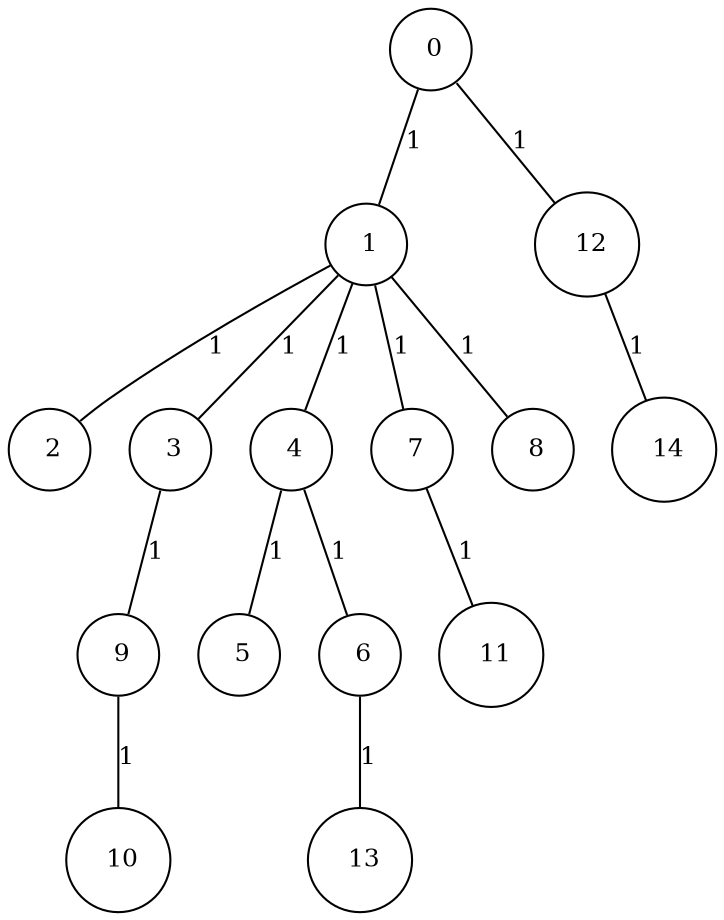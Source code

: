 graph G {
size="8.5,11;"
ratio = "expand;"
fixedsize="true;"
overlap="scale;"
node[shape=circle,width=.12,hight=.12,fontsize=12]
edge[fontsize=12]

0[label=" 0" color=black, pos="0.54159131,0.0029886747!"];
1[label=" 1" color=black, pos="0.31994158,1.9916484!"];
2[label=" 2" color=black, pos="1.3071835,1.7277592!"];
3[label=" 3" color=black, pos="1.8118515,2.8408408!"];
4[label=" 4" color=black, pos="0.14862452,2.2867315!"];
5[label=" 5" color=black, pos="0.79613247,0.75362847!"];
6[label=" 6" color=black, pos="2.6161176,0.61090256!"];
7[label=" 7" color=black, pos="2.1615031,2.1398933!"];
8[label=" 8" color=black, pos="2.3733277,0.10287382!"];
9[label=" 9" color=black, pos="2.9310064,0.1507943!"];
10[label=" 10" color=black, pos="1.2239742,1.1940416!"];
11[label=" 11" color=black, pos="1.1794964,1.1358828!"];
12[label=" 12" color=black, pos="1.4369136,1.0379494!"];
13[label=" 13" color=black, pos="0.1771236,2.7271769!"];
14[label=" 14" color=black, pos="2.5994346,1.3200842!"];
0--1[label="1"]
0--12[label="1"]
1--2[label="1"]
1--3[label="1"]
1--4[label="1"]
1--7[label="1"]
1--8[label="1"]
3--9[label="1"]
4--5[label="1"]
4--6[label="1"]
6--13[label="1"]
7--11[label="1"]
9--10[label="1"]
12--14[label="1"]

}
